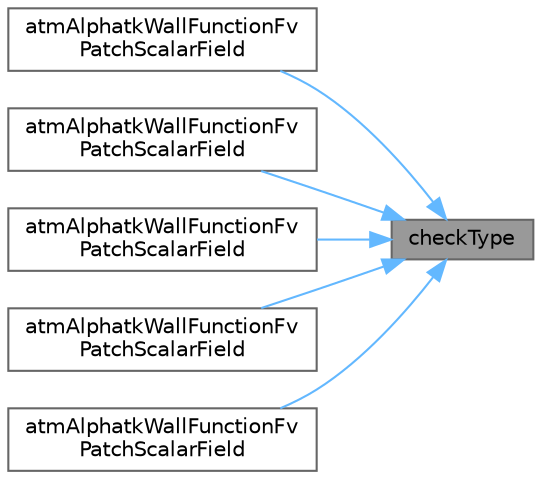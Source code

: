 digraph "checkType"
{
 // LATEX_PDF_SIZE
  bgcolor="transparent";
  edge [fontname=Helvetica,fontsize=10,labelfontname=Helvetica,labelfontsize=10];
  node [fontname=Helvetica,fontsize=10,shape=box,height=0.2,width=0.4];
  rankdir="RL";
  Node1 [id="Node000001",label="checkType",height=0.2,width=0.4,color="gray40", fillcolor="grey60", style="filled", fontcolor="black",tooltip=" "];
  Node1 -> Node2 [id="edge1_Node000001_Node000002",dir="back",color="steelblue1",style="solid",tooltip=" "];
  Node2 [id="Node000002",label="atmAlphatkWallFunctionFv\lPatchScalarField",height=0.2,width=0.4,color="grey40", fillcolor="white", style="filled",URL="$classFoam_1_1atmAlphatkWallFunctionFvPatchScalarField.html#a4ead808d1a72f9eccf2f9ef6c4375e19",tooltip=" "];
  Node1 -> Node3 [id="edge2_Node000001_Node000003",dir="back",color="steelblue1",style="solid",tooltip=" "];
  Node3 [id="Node000003",label="atmAlphatkWallFunctionFv\lPatchScalarField",height=0.2,width=0.4,color="grey40", fillcolor="white", style="filled",URL="$classFoam_1_1atmAlphatkWallFunctionFvPatchScalarField.html#a0b7de741aea46f061e01122b17ffee6a",tooltip=" "];
  Node1 -> Node4 [id="edge3_Node000001_Node000004",dir="back",color="steelblue1",style="solid",tooltip=" "];
  Node4 [id="Node000004",label="atmAlphatkWallFunctionFv\lPatchScalarField",height=0.2,width=0.4,color="grey40", fillcolor="white", style="filled",URL="$classFoam_1_1atmAlphatkWallFunctionFvPatchScalarField.html#a9b33c9d234a4e28d5031bf005263ab23",tooltip=" "];
  Node1 -> Node5 [id="edge4_Node000001_Node000005",dir="back",color="steelblue1",style="solid",tooltip=" "];
  Node5 [id="Node000005",label="atmAlphatkWallFunctionFv\lPatchScalarField",height=0.2,width=0.4,color="grey40", fillcolor="white", style="filled",URL="$classFoam_1_1atmAlphatkWallFunctionFvPatchScalarField.html#a04b81914b7f677a65d0fc358c5ae6697",tooltip=" "];
  Node1 -> Node6 [id="edge5_Node000001_Node000006",dir="back",color="steelblue1",style="solid",tooltip=" "];
  Node6 [id="Node000006",label="atmAlphatkWallFunctionFv\lPatchScalarField",height=0.2,width=0.4,color="grey40", fillcolor="white", style="filled",URL="$classFoam_1_1atmAlphatkWallFunctionFvPatchScalarField.html#a6200de648aefd95ddf75e641e27831c4",tooltip=" "];
}

